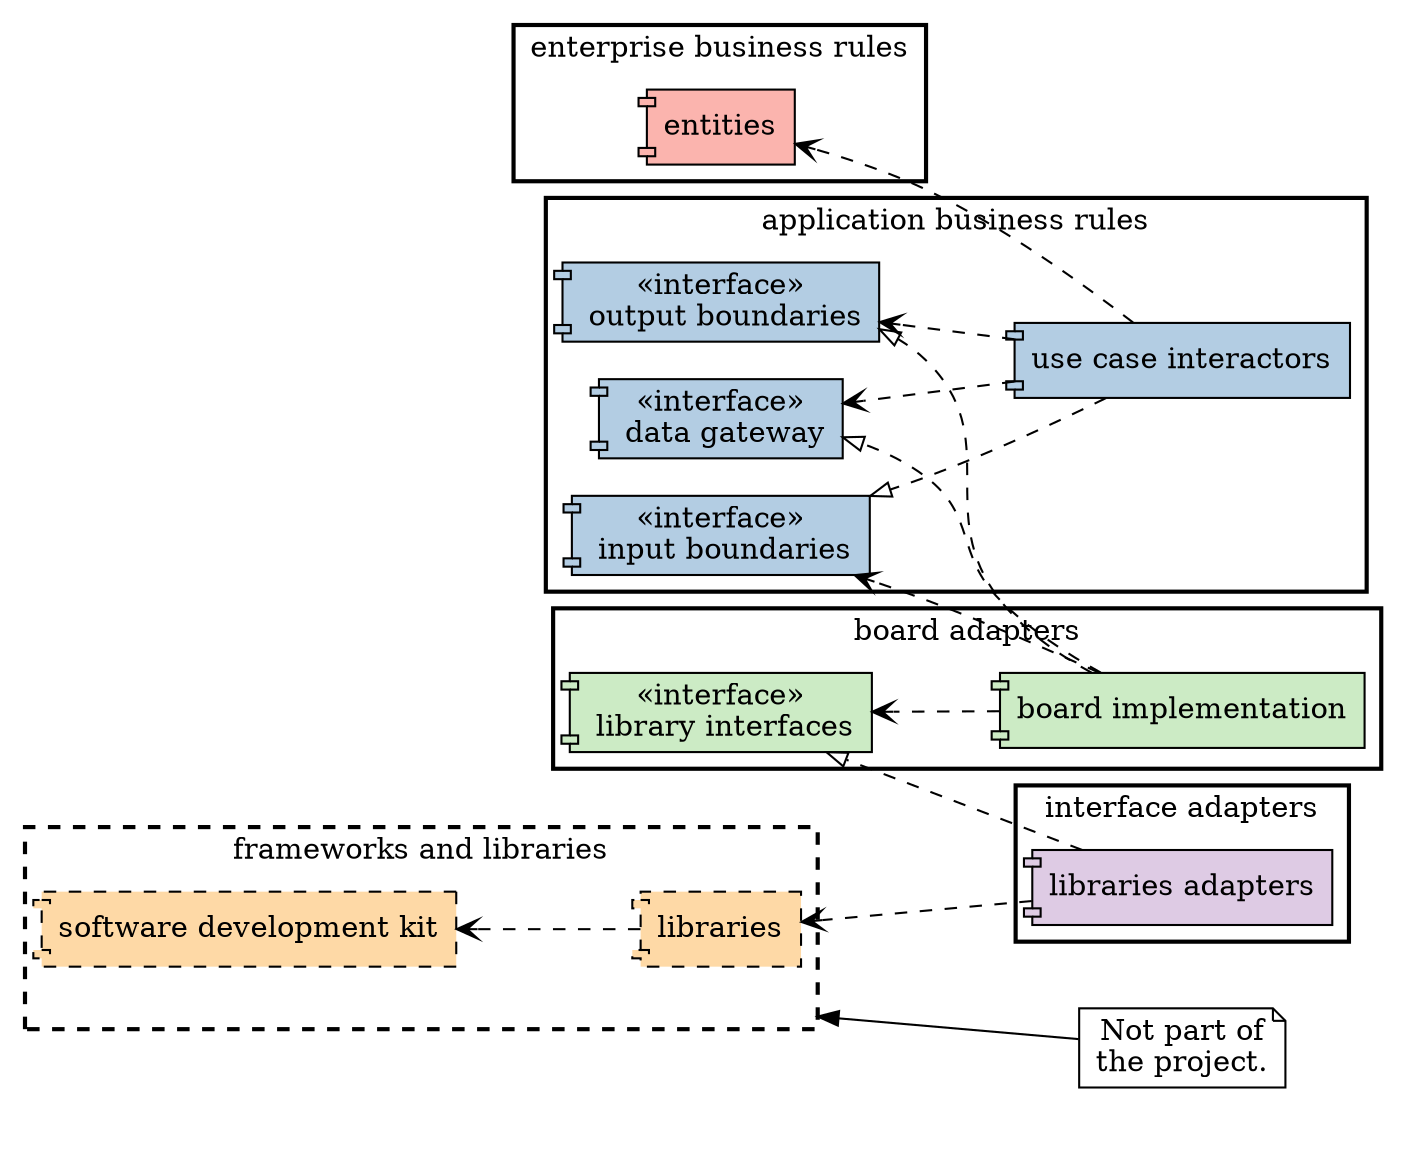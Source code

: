digraph component_architecture {
  compound=true;
  rankdir="RL";
  style="bold"
  
  node [shape="component"];
  node [colorscheme="pastel19"];
  
    {
        // package 'application'
        node [fillcolor="2", style="filled"];
        
        subgraph cluster_app {
            label = "application business rules";
        
            output_boundaries [label="«interface»\n output boundaries"]
            use_cases [label="use case interactors"]
            input_boundaries [label="«interface»\n input boundaries"]
            data_interface [label="«interface»\n data gateway"]
        }
    }
    
    {
        // package 'enterprise business rules'
        node [fillcolor="1", style="filled"];
        
        subgraph cluster_ebr {
            label = "enterprise business rules";
            entities;
        }
    }
  
    {
        // package 'frameworks and libraries'
        node [fillcolor="5", style="filled, dashed"];
        
        subgraph cluster_thirdparty {
            label = "frameworks and libraries";
            style="bold,dashed";
            thirdparty[shape=point style=invis];
           
            sdk [label="software development kit"]
            libraries;
        }
    }
    
    subgraph clusterX_margin
    {
        style=invis
        margin="20.0,0.0"
        n1 [label="Not part of\nthe project.", shape="note"]
        n1 -> thirdparty [lhead="cluster_thirdparty"];
    }
  
    {
        // package 'interface adapters'
        node [fillcolor="4", style="filled"];
        
        subgraph cluster_ia {
            label = "interface adapters";
            liberaries_adapters [label="libraries adapters"];
        };
    }
  
    {
        // package 'board adapters'
        node [fillcolor="3", style="filled"];
        
        subgraph cluster_board {
            label = "board adapters";
        
            // controllers, presenters, views;
            library_interfaces [label="«interface»\n library interfaces"]
            board_impl [label="board implementation"]
        }
    }
    
    {
        // associations
        edge [style="dashed"];
        {
            // dependencies
            edge [arrowhead="vee"];
            use_cases -> entities;
            use_cases -> output_boundaries;
            board_impl -> input_boundaries;
            board_impl -> library_interfaces;
            use_cases -> data_interface;
            
            libraries -> sdk;
            liberaries_adapters -> libraries;
        }
        {
            // realizations
            edge [arrowhead="onormal"];
            use_cases -> input_boundaries;
            board_impl -> output_boundaries;
            liberaries_adapters -> library_interfaces;
            board_impl -> data_interface;
        }
    }
}

